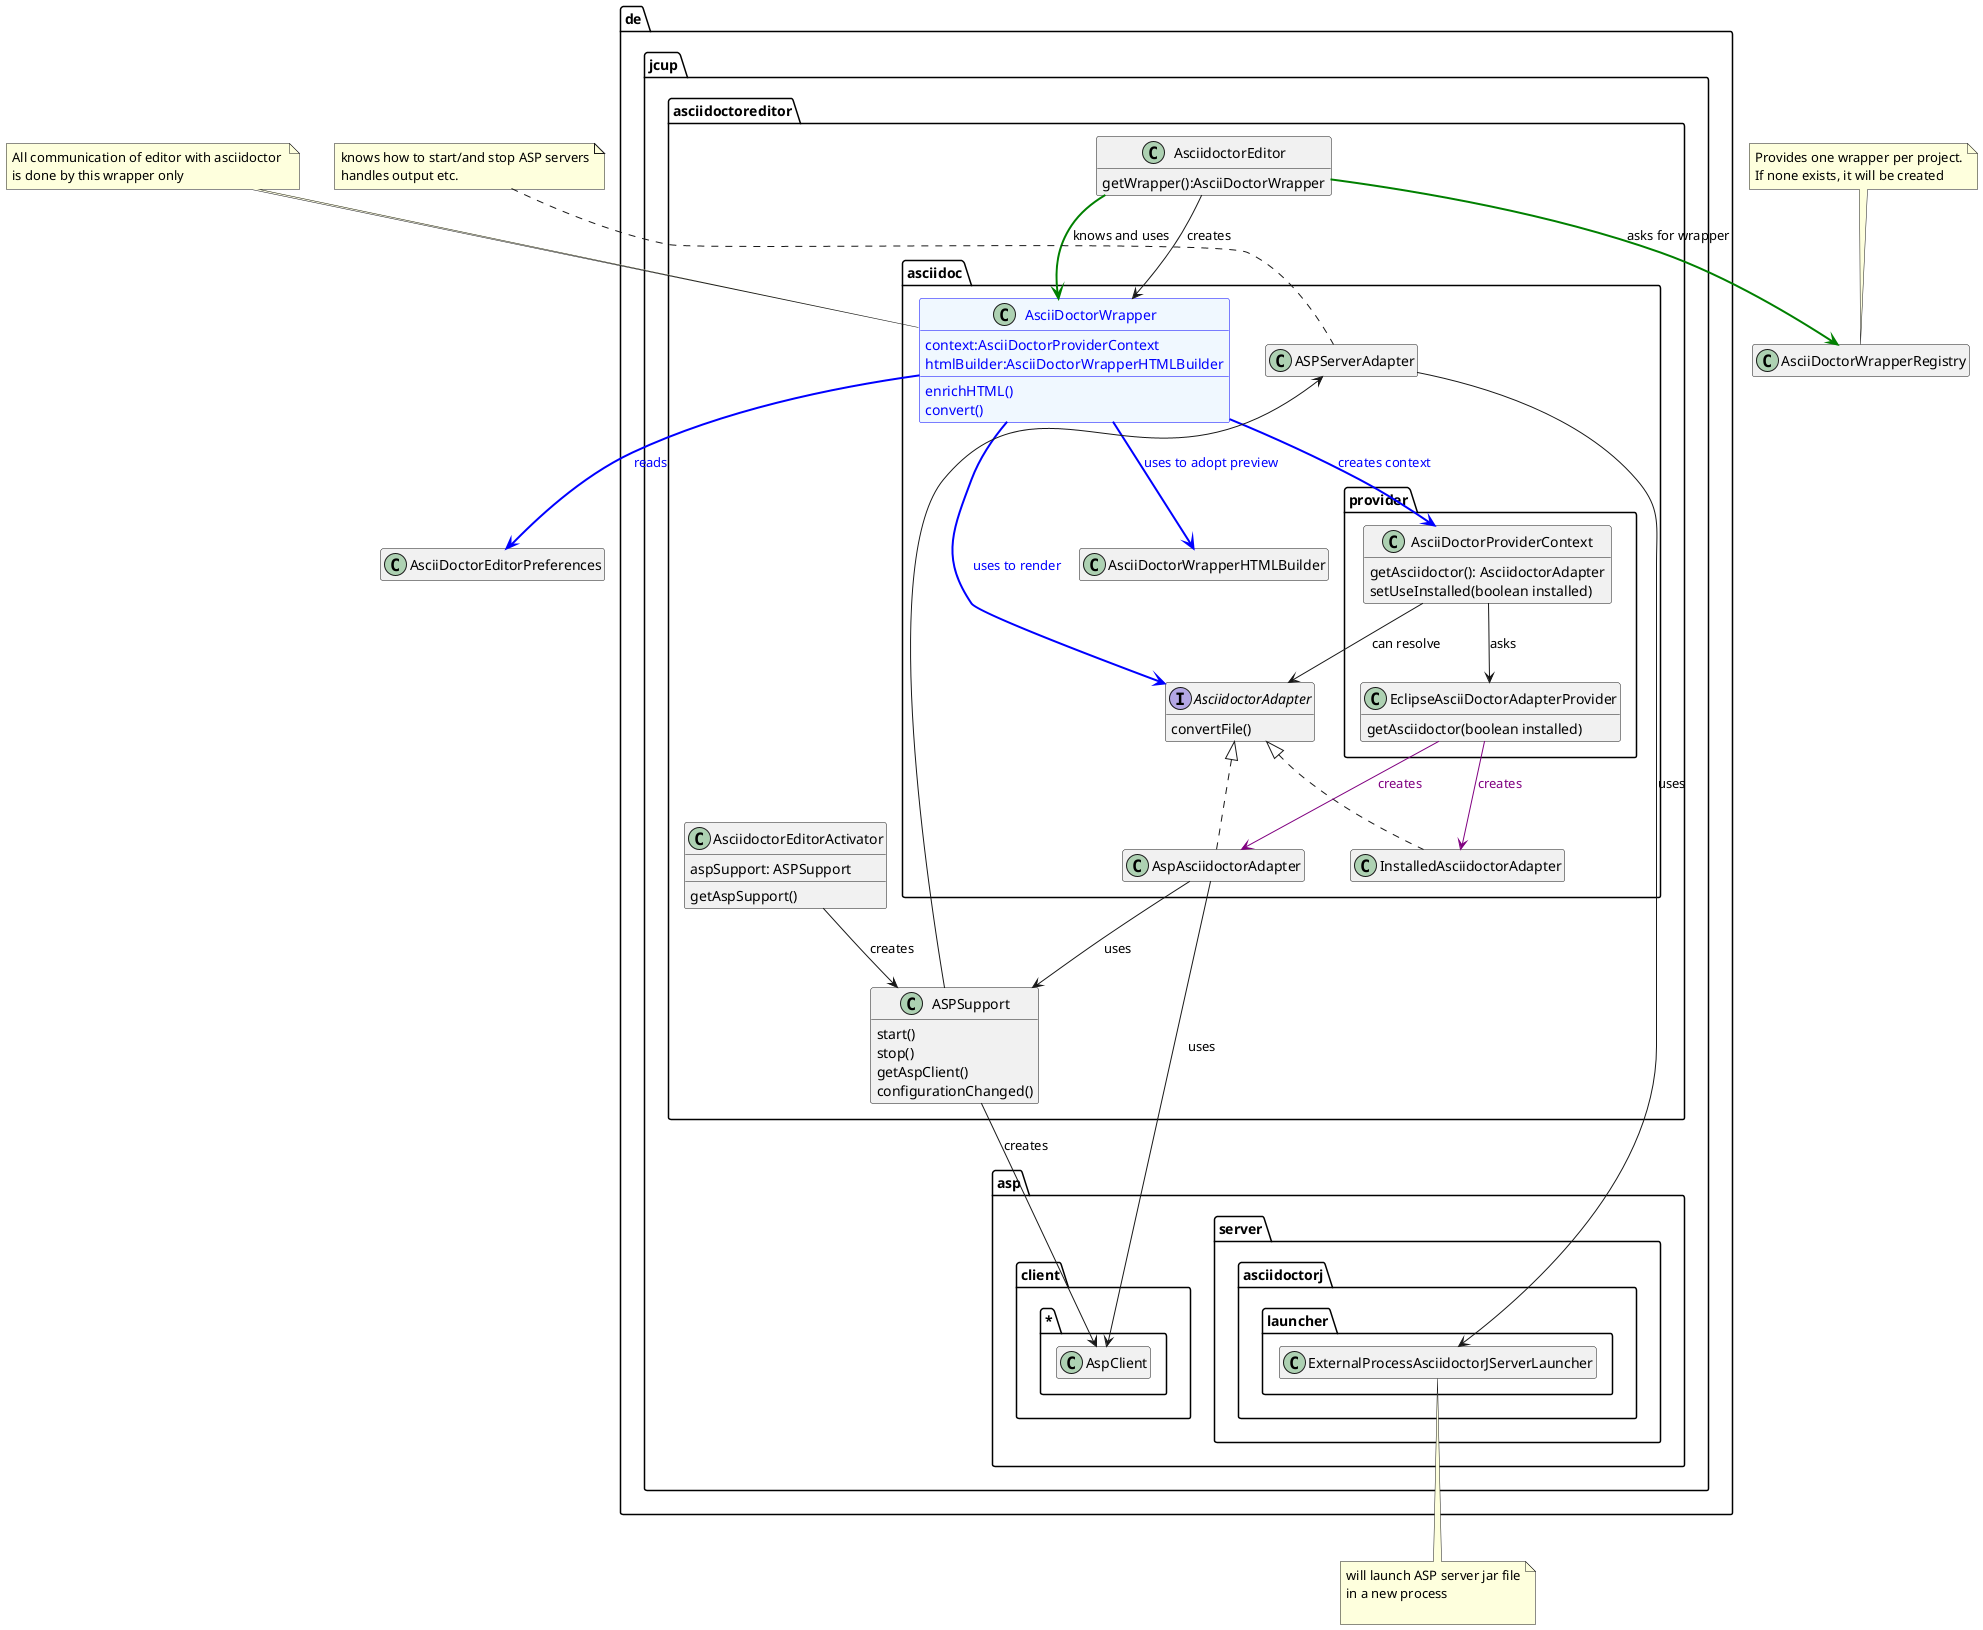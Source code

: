 @startuml
'abstract        abstract
'abstract class  "abstract class"
'annotation      annotation
'circle          circle
'()              circle_short_form
'class           class
'diamond         diamond
'<>              diamond_short_form
'entity          entity
'enum            enum
'interface       interface

hide empty methods
hide empty fields
'skinparam linetype ortho

package de.jcup.asciidoctoreditor {
    class AsciidoctorEditor {
     
        getWrapper():AsciiDoctorWrapper
    }
    
     class AsciidoctorEditorActivator {
        aspSupport: ASPSupport
        getAspSupport()
     }

    class ASPSupport{
        start()
        stop()
        getAspClient()
        configurationChanged()
    }
    
}

package de.jcup.asciidoctoreditor.asciidoc{
    class AsciiDoctorWrapper #aliceblue;line:blue;text:blue {
        context:AsciiDoctorProviderContext
        htmlBuilder:AsciiDoctorWrapperHTMLBuilder
        
        enrichHTML()
        convert()
    }
    interface AsciidoctorAdapter{
        convertFile()
    }
    
    class AspAsciidoctorAdapter implements AsciidoctorAdapter 
    class InstalledAsciidoctorAdapter implements AsciidoctorAdapter 
    
    class ASPServerAdapter
    
    class AsciiDoctorWrapperHTMLBuilder
} 

class AsciiDoctorEditorPreferences{
}

package de.jcup.asciidoctoreditor.asciidoc.provider {
    class AsciiDoctorProviderContext{
        getAsciidoctor(): AsciidoctorAdapter
        setUseInstalled(boolean installed)
    }
    class EclipseAsciiDoctorAdapterProvider{
        getAsciidoctor(boolean installed)
    }
}


package de.jcup.asp.server.asciidoctorj.launcher { 
    class ExternalProcessAsciidoctorJServerLauncher

}

package de.jcup.asp.client.*{
    class AspClient
}

ASPServerAdapter --> ExternalProcessAsciidoctorJServerLauncher :uses

AsciidoctorEditor --> AsciiDoctorWrapper #green;line.bold :knows and uses
AsciidoctorEditor --> AsciiDoctorWrapperRegistry #green;line.bold :asks for wrapper
AsciidoctorEditor --> AsciiDoctorWrapper : creates

AsciiDoctorWrapper --> AsciiDoctorProviderContext #blue;line.bold;text:blue :creates context
AsciiDoctorWrapper --> AsciiDoctorEditorPreferences #blue;line.bold;text:blue :reads 
AsciiDoctorWrapper --> AsciidoctorAdapter #blue;line.bold;text:blue :uses to render 
AsciiDoctorWrapper --> AsciiDoctorWrapperHTMLBuilder #blue;line.bold;text:blue :uses to adopt preview 

AsciiDoctorProviderContext --> AsciidoctorAdapter: can resolve
AspAsciidoctorAdapter --> ASPSupport :uses
AspAsciidoctorAdapter --> AspClient  :uses
ASPSupport --> AspClient: creates 
ASPSupport --> ASPServerAdapter  
AsciidoctorEditorActivator --> ASPSupport: creates

EclipseAsciiDoctorAdapterProvider --> AspAsciidoctorAdapter #purple;text:purple :creates
EclipseAsciiDoctorAdapterProvider --> InstalledAsciidoctorAdapter #purple;text:purple : creates
AsciiDoctorProviderContext --> EclipseAsciiDoctorAdapterProvider: asks
note top of AsciiDoctorWrapper : All communication of editor with asciidoctor \nis done by this wrapper only
note bottom of ExternalProcessAsciidoctorJServerLauncher: will launch ASP server jar file\nin a new process\n
note top of ASPServerAdapter: knows how to start/and stop ASP servers\nhandles output etc.
note top of AsciiDoctorWrapperRegistry : Provides one wrapper per project.\nIf none exists, it will be created
@enduml

